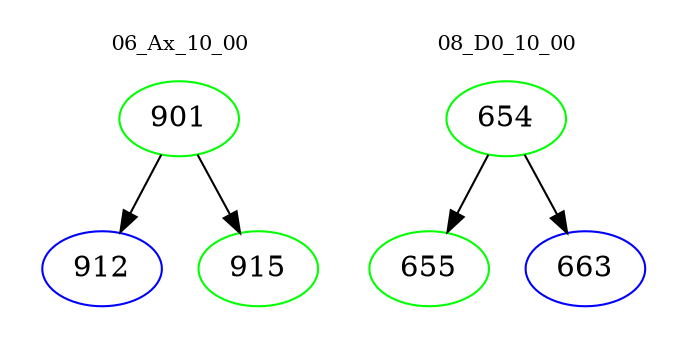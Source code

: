 digraph{
subgraph cluster_0 {
color = white
label = "06_Ax_10_00";
fontsize=10;
T0_901 [label="901", color="green"]
T0_901 -> T0_912 [color="black"]
T0_912 [label="912", color="blue"]
T0_901 -> T0_915 [color="black"]
T0_915 [label="915", color="green"]
}
subgraph cluster_1 {
color = white
label = "08_D0_10_00";
fontsize=10;
T1_654 [label="654", color="green"]
T1_654 -> T1_655 [color="black"]
T1_655 [label="655", color="green"]
T1_654 -> T1_663 [color="black"]
T1_663 [label="663", color="blue"]
}
}
